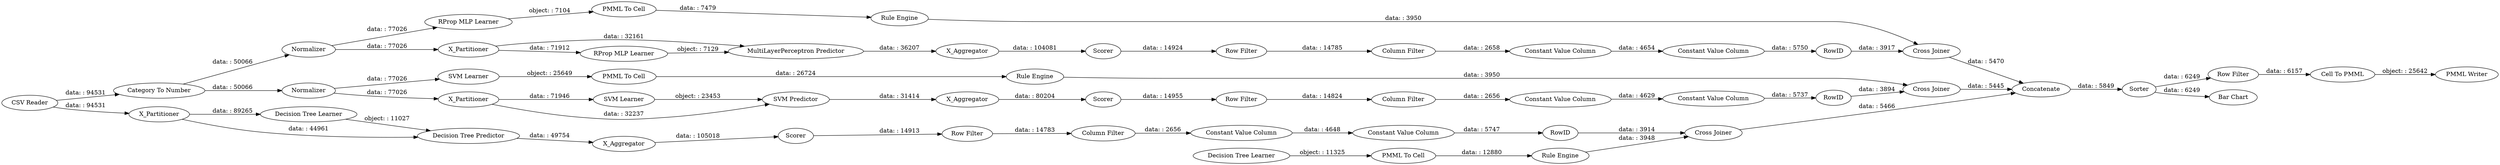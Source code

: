 digraph {
	"5558447173093561340_290" [label="Constant Value Column"]
	"2159398805727168483_292" [label="Constant Value Column"]
	"3292801512364516653_38" [label="Cross Joiner"]
	"4071995989805530773_35" [label="RProp MLP Learner"]
	"-4803384337781299753_60" [label=Concatenate]
	"4071995989805530773_34" [label="Rule Engine"]
	"5558447173093561340_293" [label=RowID]
	"-4803384337781299753_52" [label=Sorter]
	"3292801512364516653_2" [label=X_Partitioner]
	"3292801512364516653_32" [label="MultiLayerPerceptron Predictor"]
	"1007100939930486795_28" [label="PMML To Cell"]
	"5558447173093561340_294" [label="Column Filter"]
	"-934782919727993774_293" [label=RowID]
	"5558447173093561340_292" [label="Constant Value Column"]
	"-4803384337781299753_58" [label="Category To Number"]
	"-546142404844527074_39" [label="Cross Joiner"]
	"5558447173093561340_9" [label="Row Filter"]
	"-4803384337781299753_61" [label="PMML Writer"]
	"-4803384337781299753_53" [label="Row Filter"]
	"2159398805727168483_290" [label="Constant Value Column"]
	"-546142404844527074_31" [label="SVM Learner"]
	"-934782919727993774_292" [label="Constant Value Column"]
	"5902891919675988803_34" [label="PMML To Cell"]
	"-934782919727993774_294" [label="Column Filter"]
	"-934782919727993774_290" [label="Constant Value Column"]
	"2159398805727168483_294" [label="Column Filter"]
	"-5567830362655721968_38" [label="Cross Joiner"]
	"-4803384337781299753_54" [label="Cell To PMML"]
	"-546142404844527074_32" [label="SVM Predictor"]
	"2159398805727168483_9" [label="Row Filter"]
	"-5567830362655721968_31" [label="Decision Tree Learner"]
	"1007100939930486795_34" [label="Rule Engine"]
	"-5567830362655721968_39" [label=Scorer]
	"3292801512364516653_7" [label=X_Aggregator]
	"-4803384337781299753_59" [label="Bar Chart"]
	"-4803384337781299753_63" [label="CSV Reader"]
	"-934782919727993774_9" [label="Row Filter"]
	"-546142404844527074_41" [label=Scorer]
	"1007100939930486795_33" [label="Decision Tree Learner"]
	"3292801512364516653_31" [label="RProp MLP Learner"]
	"-5567830362655721968_2" [label=X_Partitioner]
	"3292801512364516653_39" [label=Normalizer]
	"5902891919675988803_35" [label="Rule Engine"]
	"5902891919675988803_33" [label="SVM Learner"]
	"4071995989805530773_22" [label="PMML To Cell"]
	"3292801512364516653_40" [label=Scorer]
	"-546142404844527074_40" [label=Normalizer]
	"-5567830362655721968_7" [label=X_Aggregator]
	"-546142404844527074_7" [label=X_Aggregator]
	"-546142404844527074_2" [label=X_Partitioner]
	"2159398805727168483_293" [label=RowID]
	"-5567830362655721968_32" [label="Decision Tree Predictor"]
	"2159398805727168483_293" -> "3292801512364516653_38" [label="data: : 3917"]
	"4071995989805530773_22" -> "4071995989805530773_34" [label="data: : 7479"]
	"3292801512364516653_32" -> "3292801512364516653_7" [label="data: : 36207"]
	"3292801512364516653_40" -> "2159398805727168483_9" [label="data: : 14924"]
	"3292801512364516653_7" -> "3292801512364516653_40" [label="data: : 104081"]
	"2159398805727168483_292" -> "2159398805727168483_293" [label="data: : 5750"]
	"-546142404844527074_32" -> "-546142404844527074_7" [label="data: : 31414"]
	"-934782919727993774_9" -> "-934782919727993774_294" [label="data: : 14824"]
	"-934782919727993774_293" -> "-546142404844527074_39" [label="data: : 3894"]
	"2159398805727168483_294" -> "2159398805727168483_290" [label="data: : 2658"]
	"-4803384337781299753_58" -> "3292801512364516653_39" [label="data: : 50066"]
	"5558447173093561340_294" -> "5558447173093561340_290" [label="data: : 2656"]
	"1007100939930486795_34" -> "-5567830362655721968_38" [label="data: : 3948"]
	"-4803384337781299753_58" -> "-546142404844527074_40" [label="data: : 50066"]
	"-4803384337781299753_60" -> "-4803384337781299753_52" [label="data: : 5849"]
	"-4803384337781299753_63" -> "-5567830362655721968_2" [label="data: : 94531"]
	"-5567830362655721968_39" -> "5558447173093561340_9" [label="data: : 14913"]
	"-546142404844527074_40" -> "5902891919675988803_33" [label="data: : 77026"]
	"1007100939930486795_28" -> "1007100939930486795_34" [label="data: : 12880"]
	"-546142404844527074_39" -> "-4803384337781299753_60" [label="data: : 5445"]
	"3292801512364516653_39" -> "3292801512364516653_2" [label="data: : 77026"]
	"4071995989805530773_35" -> "4071995989805530773_22" [label="object: : 7104"]
	"-4803384337781299753_63" -> "-4803384337781299753_58" [label="data: : 94531"]
	"-934782919727993774_290" -> "-934782919727993774_292" [label="data: : 4629"]
	"-4803384337781299753_54" -> "-4803384337781299753_61" [label="object: : 25642"]
	"5902891919675988803_34" -> "5902891919675988803_35" [label="data: : 26724"]
	"5558447173093561340_292" -> "5558447173093561340_293" [label="data: : 5747"]
	"-546142404844527074_41" -> "-934782919727993774_9" [label="data: : 14955"]
	"-4803384337781299753_52" -> "-4803384337781299753_59" [label="data: : 6249"]
	"-546142404844527074_2" -> "-546142404844527074_31" [label="data: : 71946"]
	"-546142404844527074_31" -> "-546142404844527074_32" [label="object: : 23453"]
	"2159398805727168483_9" -> "2159398805727168483_294" [label="data: : 14785"]
	"5558447173093561340_9" -> "5558447173093561340_294" [label="data: : 14783"]
	"-934782919727993774_294" -> "-934782919727993774_290" [label="data: : 2656"]
	"-546142404844527074_7" -> "-546142404844527074_41" [label="data: : 80204"]
	"3292801512364516653_2" -> "3292801512364516653_32" [label="data: : 32161"]
	"-546142404844527074_2" -> "-546142404844527074_32" [label="data: : 32237"]
	"5558447173093561340_293" -> "-5567830362655721968_38" [label="data: : 3914"]
	"5902891919675988803_35" -> "-546142404844527074_39" [label="data: : 3950"]
	"-5567830362655721968_2" -> "-5567830362655721968_31" [label="data: : 89265"]
	"-5567830362655721968_7" -> "-5567830362655721968_39" [label="data: : 105018"]
	"1007100939930486795_33" -> "1007100939930486795_28" [label="object: : 11325"]
	"3292801512364516653_39" -> "4071995989805530773_35" [label="data: : 77026"]
	"-5567830362655721968_32" -> "-5567830362655721968_7" [label="data: : 49754"]
	"5902891919675988803_33" -> "5902891919675988803_34" [label="object: : 25649"]
	"5558447173093561340_290" -> "5558447173093561340_292" [label="data: : 4648"]
	"-934782919727993774_292" -> "-934782919727993774_293" [label="data: : 5737"]
	"-546142404844527074_40" -> "-546142404844527074_2" [label="data: : 77026"]
	"-5567830362655721968_2" -> "-5567830362655721968_32" [label="data: : 44961"]
	"4071995989805530773_34" -> "3292801512364516653_38" [label="data: : 3950"]
	"-5567830362655721968_31" -> "-5567830362655721968_32" [label="object: : 11027"]
	"-5567830362655721968_38" -> "-4803384337781299753_60" [label="data: : 5466"]
	"3292801512364516653_38" -> "-4803384337781299753_60" [label="data: : 5470"]
	"2159398805727168483_290" -> "2159398805727168483_292" [label="data: : 4654"]
	"3292801512364516653_2" -> "3292801512364516653_31" [label="data: : 71912"]
	"-4803384337781299753_52" -> "-4803384337781299753_53" [label="data: : 6249"]
	"3292801512364516653_31" -> "3292801512364516653_32" [label="object: : 7129"]
	"-4803384337781299753_53" -> "-4803384337781299753_54" [label="data: : 6157"]
	rankdir=LR
}

